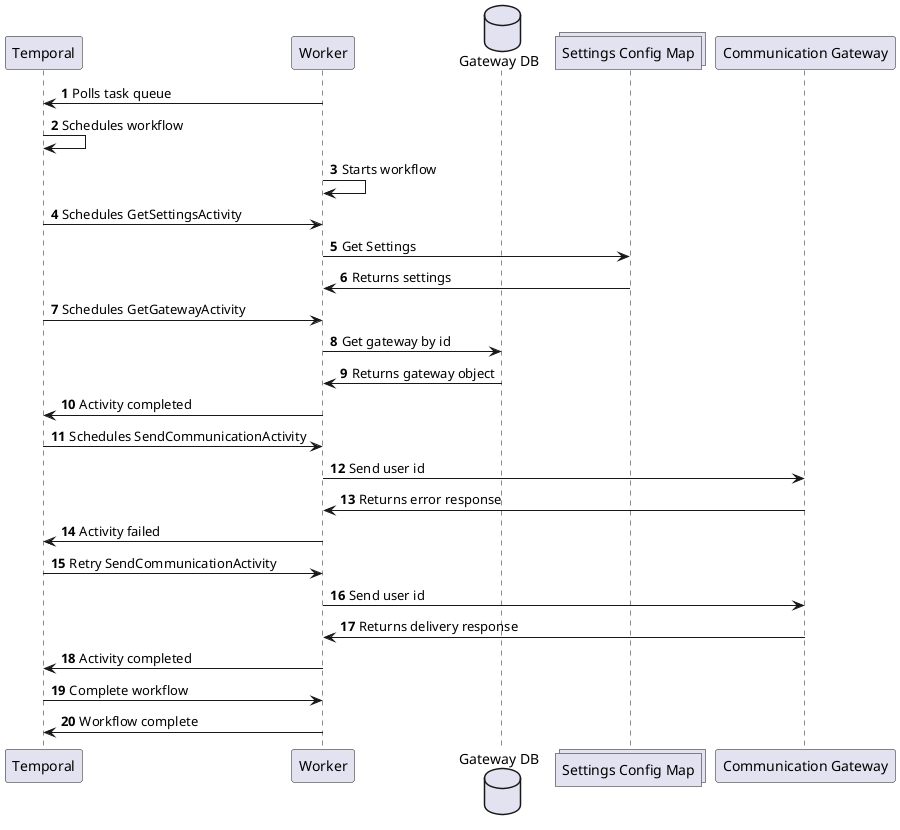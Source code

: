 @startuml Create New Workflow

participant "Temporal" as temporal
participant "Worker" as worker
database "Gateway DB" as gwdb
collections "Settings Config Map" as scfmp

participant "Communication Gateway" as cgw

autonumber

worker -> temporal: Polls task queue
temporal -> temporal: Schedules workflow
worker -> worker: Starts workflow
temporal -> worker: Schedules GetSettingsActivity
worker -> scfmp: Get Settings
scfmp -> worker: Returns settings
temporal -> worker: Schedules GetGatewayActivity
worker -> gwdb: Get gateway by id
gwdb -> worker: Returns gateway object
worker -> temporal: Activity completed
temporal -> worker: Schedules SendCommunicationActivity
worker -> cgw: Send user id
cgw -> worker: Returns error response
worker -> temporal: Activity failed
temporal -> worker: Retry SendCommunicationActivity
worker -> cgw: Send user id
cgw -> worker: Returns delivery response
worker -> temporal: Activity completed
temporal -> worker: Complete workflow
worker-> temporal: Workflow complete
@enduml